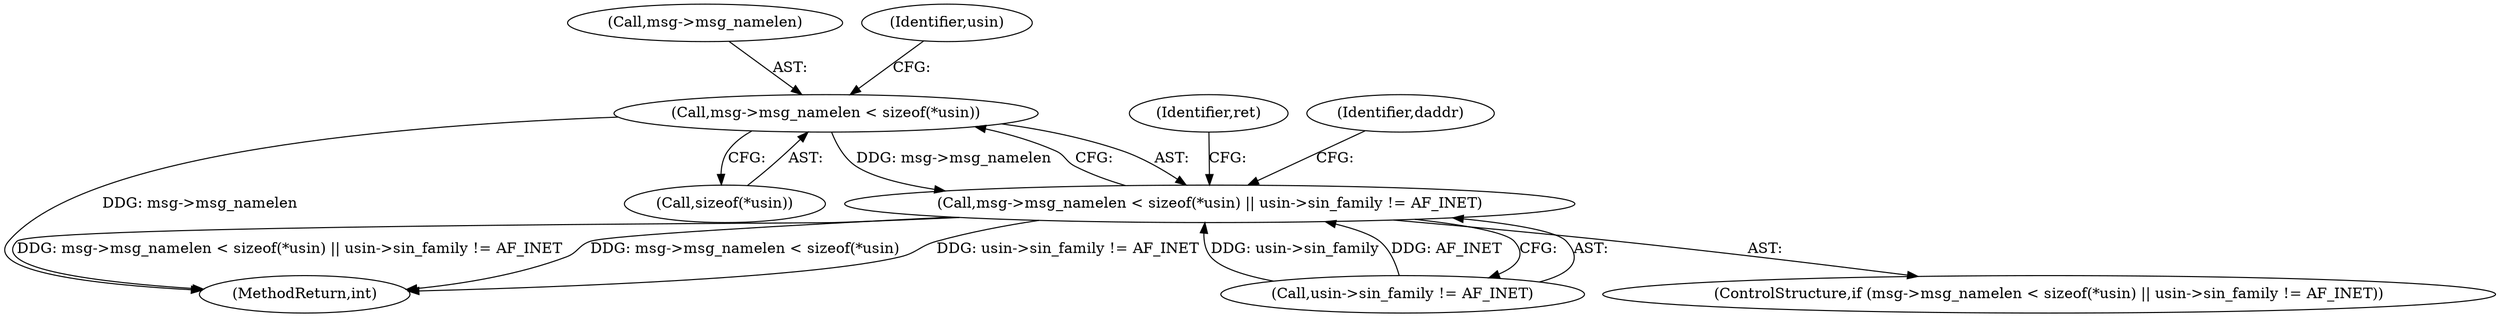 digraph "0_linux_8c7188b23474cca017b3ef354c4a58456f68303a_0@API" {
"1000182" [label="(Call,msg->msg_namelen < sizeof(*usin))"];
"1000181" [label="(Call,msg->msg_namelen < sizeof(*usin) || usin->sin_family != AF_INET)"];
"1000201" [label="(Identifier,daddr)"];
"1000183" [label="(Call,msg->msg_namelen)"];
"1000182" [label="(Call,msg->msg_namelen < sizeof(*usin))"];
"1000180" [label="(ControlStructure,if (msg->msg_namelen < sizeof(*usin) || usin->sin_family != AF_INET))"];
"1000564" [label="(MethodReturn,int)"];
"1000196" [label="(Identifier,ret)"];
"1000189" [label="(Call,usin->sin_family != AF_INET)"];
"1000186" [label="(Call,sizeof(*usin))"];
"1000191" [label="(Identifier,usin)"];
"1000181" [label="(Call,msg->msg_namelen < sizeof(*usin) || usin->sin_family != AF_INET)"];
"1000182" -> "1000181"  [label="AST: "];
"1000182" -> "1000186"  [label="CFG: "];
"1000183" -> "1000182"  [label="AST: "];
"1000186" -> "1000182"  [label="AST: "];
"1000191" -> "1000182"  [label="CFG: "];
"1000181" -> "1000182"  [label="CFG: "];
"1000182" -> "1000564"  [label="DDG: msg->msg_namelen"];
"1000182" -> "1000181"  [label="DDG: msg->msg_namelen"];
"1000181" -> "1000180"  [label="AST: "];
"1000181" -> "1000189"  [label="CFG: "];
"1000189" -> "1000181"  [label="AST: "];
"1000196" -> "1000181"  [label="CFG: "];
"1000201" -> "1000181"  [label="CFG: "];
"1000181" -> "1000564"  [label="DDG: msg->msg_namelen < sizeof(*usin)"];
"1000181" -> "1000564"  [label="DDG: usin->sin_family != AF_INET"];
"1000181" -> "1000564"  [label="DDG: msg->msg_namelen < sizeof(*usin) || usin->sin_family != AF_INET"];
"1000189" -> "1000181"  [label="DDG: usin->sin_family"];
"1000189" -> "1000181"  [label="DDG: AF_INET"];
}
